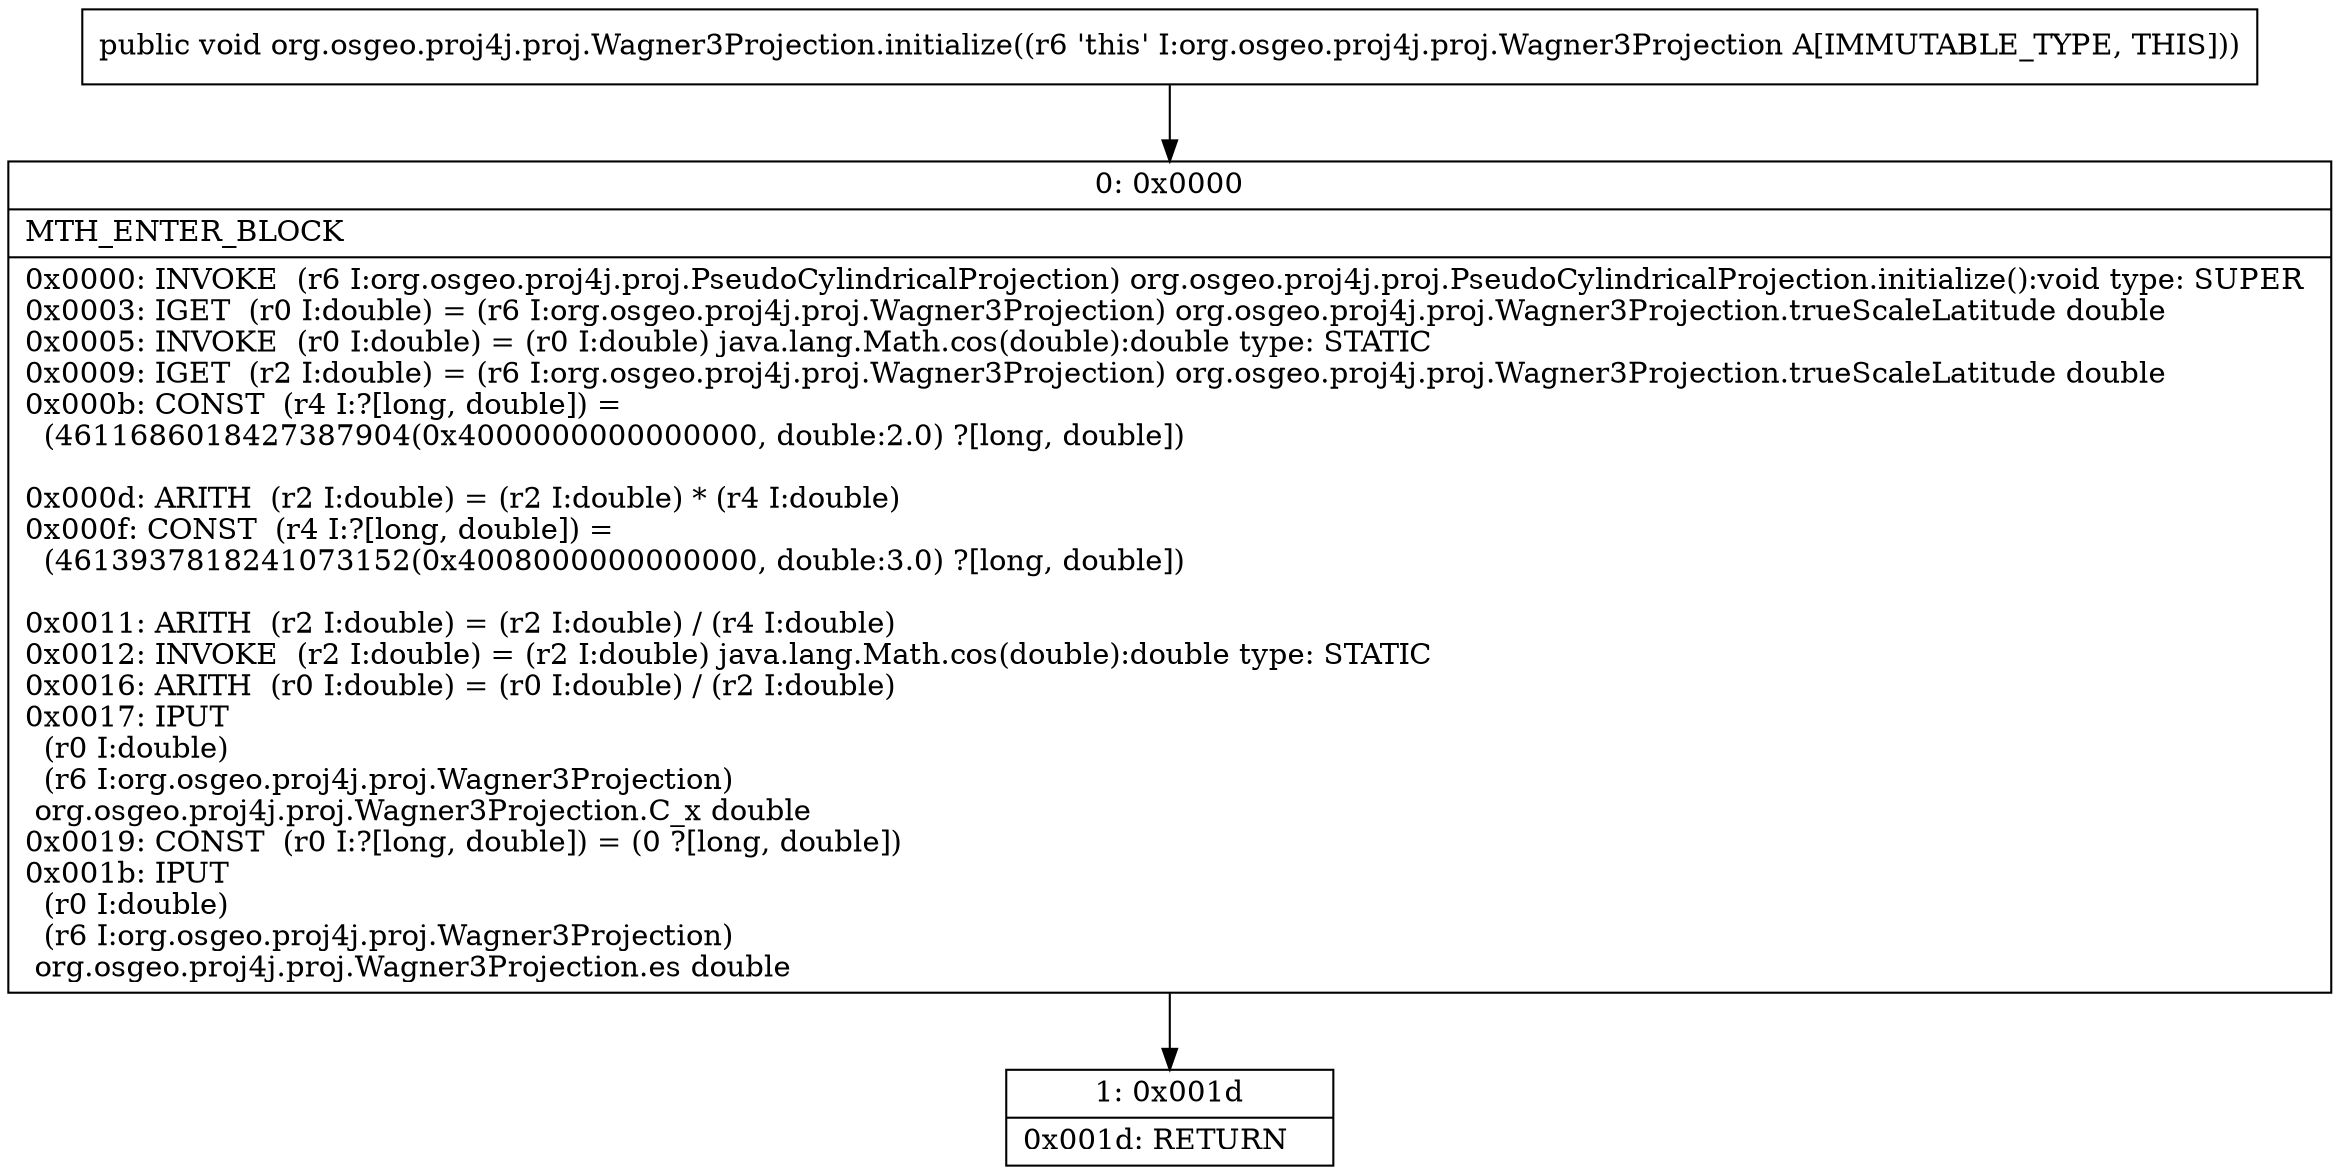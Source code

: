 digraph "CFG fororg.osgeo.proj4j.proj.Wagner3Projection.initialize()V" {
Node_0 [shape=record,label="{0\:\ 0x0000|MTH_ENTER_BLOCK\l|0x0000: INVOKE  (r6 I:org.osgeo.proj4j.proj.PseudoCylindricalProjection) org.osgeo.proj4j.proj.PseudoCylindricalProjection.initialize():void type: SUPER \l0x0003: IGET  (r0 I:double) = (r6 I:org.osgeo.proj4j.proj.Wagner3Projection) org.osgeo.proj4j.proj.Wagner3Projection.trueScaleLatitude double \l0x0005: INVOKE  (r0 I:double) = (r0 I:double) java.lang.Math.cos(double):double type: STATIC \l0x0009: IGET  (r2 I:double) = (r6 I:org.osgeo.proj4j.proj.Wagner3Projection) org.osgeo.proj4j.proj.Wagner3Projection.trueScaleLatitude double \l0x000b: CONST  (r4 I:?[long, double]) = \l  (4611686018427387904(0x4000000000000000, double:2.0) ?[long, double])\l \l0x000d: ARITH  (r2 I:double) = (r2 I:double) * (r4 I:double) \l0x000f: CONST  (r4 I:?[long, double]) = \l  (4613937818241073152(0x4008000000000000, double:3.0) ?[long, double])\l \l0x0011: ARITH  (r2 I:double) = (r2 I:double) \/ (r4 I:double) \l0x0012: INVOKE  (r2 I:double) = (r2 I:double) java.lang.Math.cos(double):double type: STATIC \l0x0016: ARITH  (r0 I:double) = (r0 I:double) \/ (r2 I:double) \l0x0017: IPUT  \l  (r0 I:double)\l  (r6 I:org.osgeo.proj4j.proj.Wagner3Projection)\l org.osgeo.proj4j.proj.Wagner3Projection.C_x double \l0x0019: CONST  (r0 I:?[long, double]) = (0 ?[long, double]) \l0x001b: IPUT  \l  (r0 I:double)\l  (r6 I:org.osgeo.proj4j.proj.Wagner3Projection)\l org.osgeo.proj4j.proj.Wagner3Projection.es double \l}"];
Node_1 [shape=record,label="{1\:\ 0x001d|0x001d: RETURN   \l}"];
MethodNode[shape=record,label="{public void org.osgeo.proj4j.proj.Wagner3Projection.initialize((r6 'this' I:org.osgeo.proj4j.proj.Wagner3Projection A[IMMUTABLE_TYPE, THIS])) }"];
MethodNode -> Node_0;
Node_0 -> Node_1;
}

